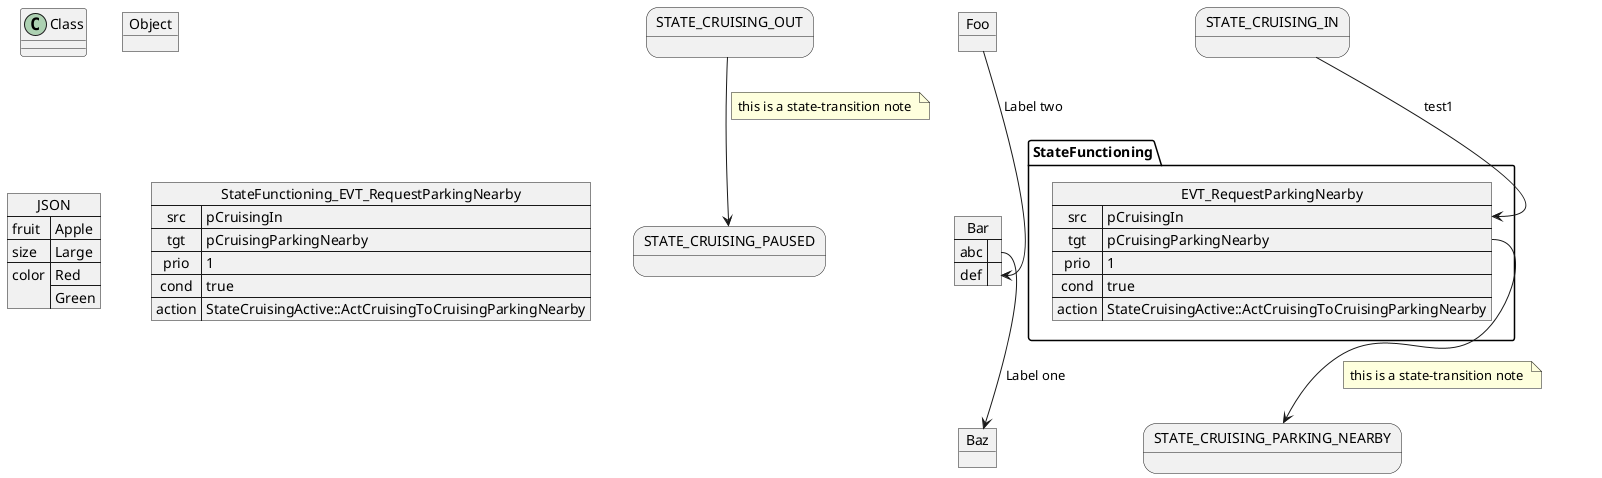 @startuml
allowmixing

state STATE_CRUISING_OUT 
state STATE_CRUISING_PAUSED
STATE_CRUISING_OUT --> STATE_CRUISING_PAUSED
note on link 
  this is a state-transition note 
end note

class Class
object Object
json JSON {
   "fruit":"Apple",
   "size":"Large",
   "color": ["Red", "Green"]
}

object Foo
map Bar {
  abc=>
  def=>
}
object Baz

Bar::abc --> Baz : Label one
Foo --> Bar::def : Label two

state STATE_CRUISING_IN
state STATE_CRUISING_PARKING_NEARBY

package StateFunctioning {
    map EVT_RequestParkingNearby {
        src=>pCruisingIn
        tgt=>pCruisingParkingNearby
        prio=>1
        cond=>true
        action=>StateCruisingActive::ActCruisingToCruisingParkingNearby
    }
}
map StateFunctioning_EVT_RequestParkingNearby {
    src=>pCruisingIn
    tgt=>pCruisingParkingNearby
    prio=>1
    cond=>true
    action=>StateCruisingActive::ActCruisingToCruisingParkingNearby
}

STATE_CRUISING_IN --> StateFunctioning.EVT_RequestParkingNearby::src : test1
StateFunctioning.EVT_RequestParkingNearby::tgt --> STATE_CRUISING_PARKING_NEARBY
note on link 
  this is a state-transition note 
end note

@enduml
